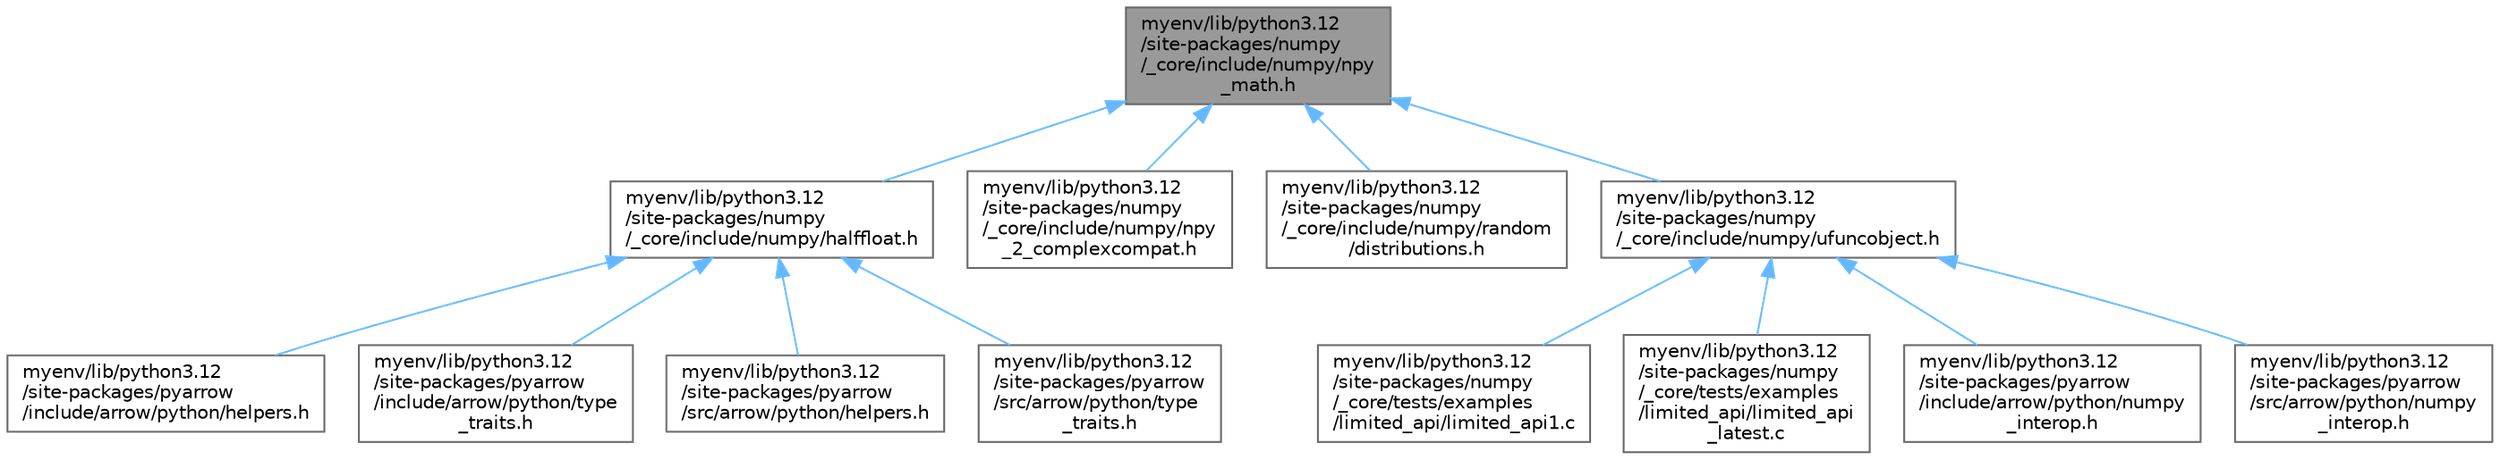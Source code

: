digraph "myenv/lib/python3.12/site-packages/numpy/_core/include/numpy/npy_math.h"
{
 // LATEX_PDF_SIZE
  bgcolor="transparent";
  edge [fontname=Helvetica,fontsize=10,labelfontname=Helvetica,labelfontsize=10];
  node [fontname=Helvetica,fontsize=10,shape=box,height=0.2,width=0.4];
  Node1 [id="Node000001",label="myenv/lib/python3.12\l/site-packages/numpy\l/_core/include/numpy/npy\l_math.h",height=0.2,width=0.4,color="gray40", fillcolor="grey60", style="filled", fontcolor="black",tooltip=" "];
  Node1 -> Node2 [id="edge1_Node000001_Node000002",dir="back",color="steelblue1",style="solid",tooltip=" "];
  Node2 [id="Node000002",label="myenv/lib/python3.12\l/site-packages/numpy\l/_core/include/numpy/halffloat.h",height=0.2,width=0.4,color="grey40", fillcolor="white", style="filled",URL="$halffloat_8h.html",tooltip=" "];
  Node2 -> Node3 [id="edge2_Node000002_Node000003",dir="back",color="steelblue1",style="solid",tooltip=" "];
  Node3 [id="Node000003",label="myenv/lib/python3.12\l/site-packages/pyarrow\l/include/arrow/python/helpers.h",height=0.2,width=0.4,color="grey40", fillcolor="white", style="filled",URL="$include_2arrow_2python_2helpers_8h.html",tooltip=" "];
  Node2 -> Node4 [id="edge3_Node000002_Node000004",dir="back",color="steelblue1",style="solid",tooltip=" "];
  Node4 [id="Node000004",label="myenv/lib/python3.12\l/site-packages/pyarrow\l/include/arrow/python/type\l_traits.h",height=0.2,width=0.4,color="grey40", fillcolor="white", style="filled",URL="$include_2arrow_2python_2type__traits_8h.html",tooltip=" "];
  Node2 -> Node5 [id="edge4_Node000002_Node000005",dir="back",color="steelblue1",style="solid",tooltip=" "];
  Node5 [id="Node000005",label="myenv/lib/python3.12\l/site-packages/pyarrow\l/src/arrow/python/helpers.h",height=0.2,width=0.4,color="grey40", fillcolor="white", style="filled",URL="$src_2arrow_2python_2helpers_8h.html",tooltip=" "];
  Node2 -> Node6 [id="edge5_Node000002_Node000006",dir="back",color="steelblue1",style="solid",tooltip=" "];
  Node6 [id="Node000006",label="myenv/lib/python3.12\l/site-packages/pyarrow\l/src/arrow/python/type\l_traits.h",height=0.2,width=0.4,color="grey40", fillcolor="white", style="filled",URL="$src_2arrow_2python_2type__traits_8h.html",tooltip=" "];
  Node1 -> Node7 [id="edge6_Node000001_Node000007",dir="back",color="steelblue1",style="solid",tooltip=" "];
  Node7 [id="Node000007",label="myenv/lib/python3.12\l/site-packages/numpy\l/_core/include/numpy/npy\l_2_complexcompat.h",height=0.2,width=0.4,color="grey40", fillcolor="white", style="filled",URL="$npy__2__complexcompat_8h.html",tooltip=" "];
  Node1 -> Node8 [id="edge7_Node000001_Node000008",dir="back",color="steelblue1",style="solid",tooltip=" "];
  Node8 [id="Node000008",label="myenv/lib/python3.12\l/site-packages/numpy\l/_core/include/numpy/random\l/distributions.h",height=0.2,width=0.4,color="grey40", fillcolor="white", style="filled",URL="$distributions_8h.html",tooltip=" "];
  Node1 -> Node9 [id="edge8_Node000001_Node000009",dir="back",color="steelblue1",style="solid",tooltip=" "];
  Node9 [id="Node000009",label="myenv/lib/python3.12\l/site-packages/numpy\l/_core/include/numpy/ufuncobject.h",height=0.2,width=0.4,color="grey40", fillcolor="white", style="filled",URL="$ufuncobject_8h.html",tooltip=" "];
  Node9 -> Node10 [id="edge9_Node000009_Node000010",dir="back",color="steelblue1",style="solid",tooltip=" "];
  Node10 [id="Node000010",label="myenv/lib/python3.12\l/site-packages/numpy\l/_core/tests/examples\l/limited_api/limited_api1.c",height=0.2,width=0.4,color="grey40", fillcolor="white", style="filled",URL="$limited__api1_8c.html",tooltip=" "];
  Node9 -> Node11 [id="edge10_Node000009_Node000011",dir="back",color="steelblue1",style="solid",tooltip=" "];
  Node11 [id="Node000011",label="myenv/lib/python3.12\l/site-packages/numpy\l/_core/tests/examples\l/limited_api/limited_api\l_latest.c",height=0.2,width=0.4,color="grey40", fillcolor="white", style="filled",URL="$limited__api__latest_8c.html",tooltip=" "];
  Node9 -> Node12 [id="edge11_Node000009_Node000012",dir="back",color="steelblue1",style="solid",tooltip=" "];
  Node12 [id="Node000012",label="myenv/lib/python3.12\l/site-packages/pyarrow\l/include/arrow/python/numpy\l_interop.h",height=0.2,width=0.4,color="grey40", fillcolor="white", style="filled",URL="$include_2arrow_2python_2numpy__interop_8h.html",tooltip=" "];
  Node9 -> Node13 [id="edge12_Node000009_Node000013",dir="back",color="steelblue1",style="solid",tooltip=" "];
  Node13 [id="Node000013",label="myenv/lib/python3.12\l/site-packages/pyarrow\l/src/arrow/python/numpy\l_interop.h",height=0.2,width=0.4,color="grey40", fillcolor="white", style="filled",URL="$src_2arrow_2python_2numpy__interop_8h.html",tooltip=" "];
}

